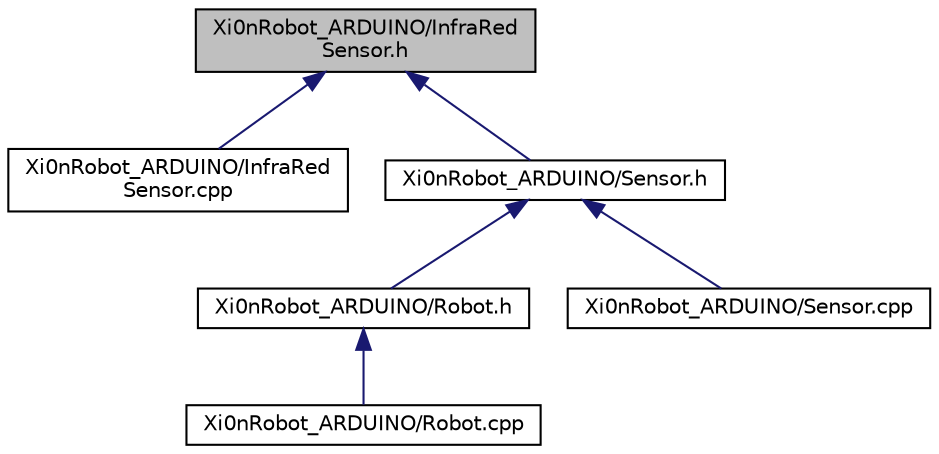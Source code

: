 digraph "Xi0nRobot_ARDUINO/InfraRedSensor.h"
{
  edge [fontname="Helvetica",fontsize="10",labelfontname="Helvetica",labelfontsize="10"];
  node [fontname="Helvetica",fontsize="10",shape=record];
  Node2 [label="Xi0nRobot_ARDUINO/InfraRed\lSensor.h",height=0.2,width=0.4,color="black", fillcolor="grey75", style="filled", fontcolor="black"];
  Node2 -> Node3 [dir="back",color="midnightblue",fontsize="10",style="solid"];
  Node3 [label="Xi0nRobot_ARDUINO/InfraRed\lSensor.cpp",height=0.2,width=0.4,color="black", fillcolor="white", style="filled",URL="$_infra_red_sensor_8cpp.html"];
  Node2 -> Node4 [dir="back",color="midnightblue",fontsize="10",style="solid"];
  Node4 [label="Xi0nRobot_ARDUINO/Sensor.h",height=0.2,width=0.4,color="black", fillcolor="white", style="filled",URL="$_sensor_8h.html",tooltip="Sensor structure&#39;s. "];
  Node4 -> Node5 [dir="back",color="midnightblue",fontsize="10",style="solid"];
  Node5 [label="Xi0nRobot_ARDUINO/Robot.h",height=0.2,width=0.4,color="black", fillcolor="white", style="filled",URL="$_robot_8h.html",tooltip="Robot structure&#39;s. "];
  Node5 -> Node6 [dir="back",color="midnightblue",fontsize="10",style="solid"];
  Node6 [label="Xi0nRobot_ARDUINO/Robot.cpp",height=0.2,width=0.4,color="black", fillcolor="white", style="filled",URL="$_robot_8cpp.html"];
  Node4 -> Node7 [dir="back",color="midnightblue",fontsize="10",style="solid"];
  Node7 [label="Xi0nRobot_ARDUINO/Sensor.cpp",height=0.2,width=0.4,color="black", fillcolor="white", style="filled",URL="$_sensor_8cpp.html"];
}
